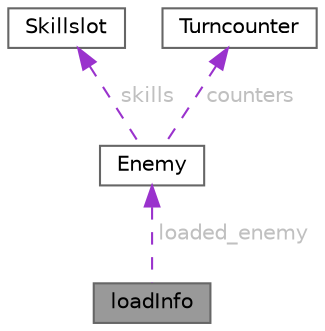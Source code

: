 digraph "loadInfo"
{
 // LATEX_PDF_SIZE
  bgcolor="transparent";
  edge [fontname=Helvetica,fontsize=10,labelfontname=Helvetica,labelfontsize=10];
  node [fontname=Helvetica,fontsize=10,shape=box,height=0.2,width=0.4];
  Node1 [id="Node000001",label="loadInfo",height=0.2,width=0.4,color="gray40", fillcolor="grey60", style="filled", fontcolor="black",tooltip="Contains loaded values to pass to initRoom()."];
  Node2 -> Node1 [id="edge1_Node000001_Node000002",dir="back",color="darkorchid3",style="dashed",tooltip=" ",label=" loaded_enemy",fontcolor="grey" ];
  Node2 [id="Node000002",label="Enemy",height=0.2,width=0.4,color="gray40", fillcolor="white", style="filled",URL="$structEnemy.html",tooltip="Represents the entity initialised from a enemyClass."];
  Node3 -> Node2 [id="edge2_Node000002_Node000003",dir="back",color="darkorchid3",style="dashed",tooltip=" ",label=" skills",fontcolor="grey" ];
  Node3 [id="Node000003",label="Skillslot",height=0.2,width=0.4,color="gray40", fillcolor="white", style="filled",URL="$structSkillslot.html",tooltip="Holds state for a skillType."];
  Node4 -> Node2 [id="edge3_Node000002_Node000004",dir="back",color="darkorchid3",style="dashed",tooltip=" ",label=" counters",fontcolor="grey" ];
  Node4 [id="Node000004",label="Turncounter",height=0.2,width=0.4,color="gray40", fillcolor="white", style="filled",URL="$structTurncounter.html",tooltip="Represents the entity initialised from a CounterType."];
}
